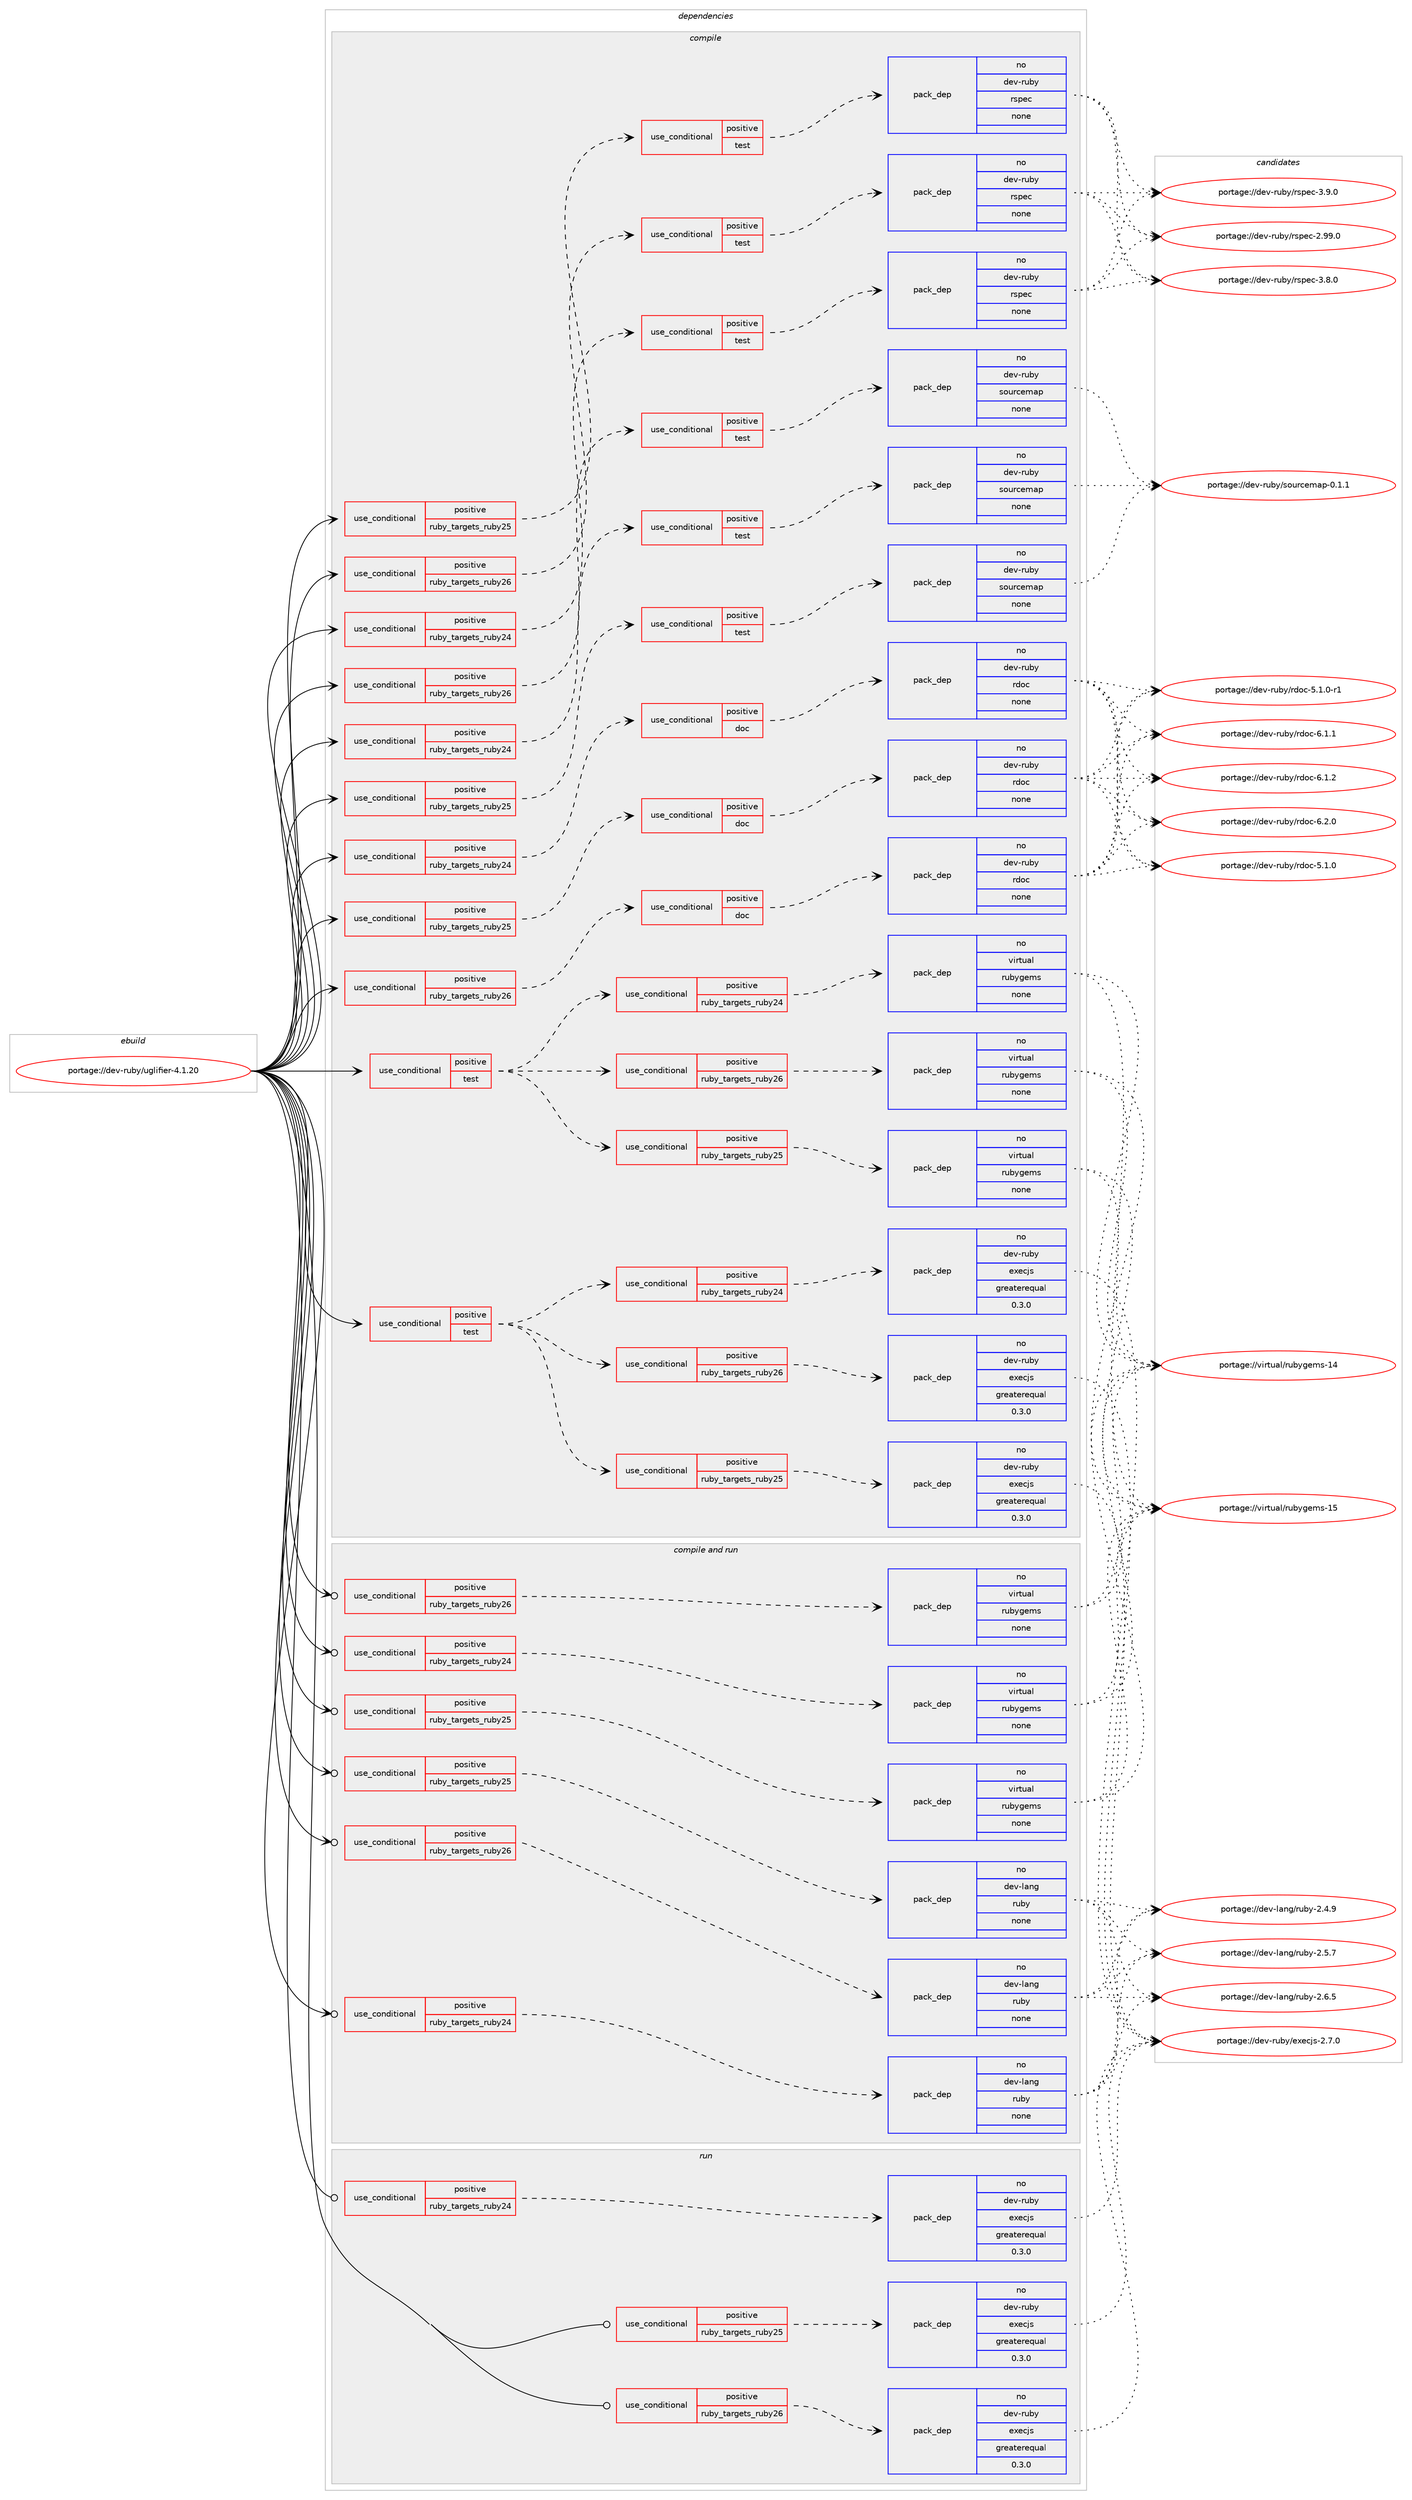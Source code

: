 digraph prolog {

# *************
# Graph options
# *************

newrank=true;
concentrate=true;
compound=true;
graph [rankdir=LR,fontname=Helvetica,fontsize=10,ranksep=1.5];#, ranksep=2.5, nodesep=0.2];
edge  [arrowhead=vee];
node  [fontname=Helvetica,fontsize=10];

# **********
# The ebuild
# **********

subgraph cluster_leftcol {
color=gray;
rank=same;
label=<<i>ebuild</i>>;
id [label="portage://dev-ruby/uglifier-4.1.20", color=red, width=4, href="../dev-ruby/uglifier-4.1.20.svg"];
}

# ****************
# The dependencies
# ****************

subgraph cluster_midcol {
color=gray;
label=<<i>dependencies</i>>;
subgraph cluster_compile {
fillcolor="#eeeeee";
style=filled;
label=<<i>compile</i>>;
subgraph cond69038 {
dependency254813 [label=<<TABLE BORDER="0" CELLBORDER="1" CELLSPACING="0" CELLPADDING="4"><TR><TD ROWSPAN="3" CELLPADDING="10">use_conditional</TD></TR><TR><TD>positive</TD></TR><TR><TD>ruby_targets_ruby24</TD></TR></TABLE>>, shape=none, color=red];
subgraph cond69039 {
dependency254814 [label=<<TABLE BORDER="0" CELLBORDER="1" CELLSPACING="0" CELLPADDING="4"><TR><TD ROWSPAN="3" CELLPADDING="10">use_conditional</TD></TR><TR><TD>positive</TD></TR><TR><TD>doc</TD></TR></TABLE>>, shape=none, color=red];
subgraph pack182212 {
dependency254815 [label=<<TABLE BORDER="0" CELLBORDER="1" CELLSPACING="0" CELLPADDING="4" WIDTH="220"><TR><TD ROWSPAN="6" CELLPADDING="30">pack_dep</TD></TR><TR><TD WIDTH="110">no</TD></TR><TR><TD>dev-ruby</TD></TR><TR><TD>rdoc</TD></TR><TR><TD>none</TD></TR><TR><TD></TD></TR></TABLE>>, shape=none, color=blue];
}
dependency254814:e -> dependency254815:w [weight=20,style="dashed",arrowhead="vee"];
}
dependency254813:e -> dependency254814:w [weight=20,style="dashed",arrowhead="vee"];
}
id:e -> dependency254813:w [weight=20,style="solid",arrowhead="vee"];
subgraph cond69040 {
dependency254816 [label=<<TABLE BORDER="0" CELLBORDER="1" CELLSPACING="0" CELLPADDING="4"><TR><TD ROWSPAN="3" CELLPADDING="10">use_conditional</TD></TR><TR><TD>positive</TD></TR><TR><TD>ruby_targets_ruby24</TD></TR></TABLE>>, shape=none, color=red];
subgraph cond69041 {
dependency254817 [label=<<TABLE BORDER="0" CELLBORDER="1" CELLSPACING="0" CELLPADDING="4"><TR><TD ROWSPAN="3" CELLPADDING="10">use_conditional</TD></TR><TR><TD>positive</TD></TR><TR><TD>test</TD></TR></TABLE>>, shape=none, color=red];
subgraph pack182213 {
dependency254818 [label=<<TABLE BORDER="0" CELLBORDER="1" CELLSPACING="0" CELLPADDING="4" WIDTH="220"><TR><TD ROWSPAN="6" CELLPADDING="30">pack_dep</TD></TR><TR><TD WIDTH="110">no</TD></TR><TR><TD>dev-ruby</TD></TR><TR><TD>rspec</TD></TR><TR><TD>none</TD></TR><TR><TD></TD></TR></TABLE>>, shape=none, color=blue];
}
dependency254817:e -> dependency254818:w [weight=20,style="dashed",arrowhead="vee"];
}
dependency254816:e -> dependency254817:w [weight=20,style="dashed",arrowhead="vee"];
}
id:e -> dependency254816:w [weight=20,style="solid",arrowhead="vee"];
subgraph cond69042 {
dependency254819 [label=<<TABLE BORDER="0" CELLBORDER="1" CELLSPACING="0" CELLPADDING="4"><TR><TD ROWSPAN="3" CELLPADDING="10">use_conditional</TD></TR><TR><TD>positive</TD></TR><TR><TD>ruby_targets_ruby24</TD></TR></TABLE>>, shape=none, color=red];
subgraph cond69043 {
dependency254820 [label=<<TABLE BORDER="0" CELLBORDER="1" CELLSPACING="0" CELLPADDING="4"><TR><TD ROWSPAN="3" CELLPADDING="10">use_conditional</TD></TR><TR><TD>positive</TD></TR><TR><TD>test</TD></TR></TABLE>>, shape=none, color=red];
subgraph pack182214 {
dependency254821 [label=<<TABLE BORDER="0" CELLBORDER="1" CELLSPACING="0" CELLPADDING="4" WIDTH="220"><TR><TD ROWSPAN="6" CELLPADDING="30">pack_dep</TD></TR><TR><TD WIDTH="110">no</TD></TR><TR><TD>dev-ruby</TD></TR><TR><TD>sourcemap</TD></TR><TR><TD>none</TD></TR><TR><TD></TD></TR></TABLE>>, shape=none, color=blue];
}
dependency254820:e -> dependency254821:w [weight=20,style="dashed",arrowhead="vee"];
}
dependency254819:e -> dependency254820:w [weight=20,style="dashed",arrowhead="vee"];
}
id:e -> dependency254819:w [weight=20,style="solid",arrowhead="vee"];
subgraph cond69044 {
dependency254822 [label=<<TABLE BORDER="0" CELLBORDER="1" CELLSPACING="0" CELLPADDING="4"><TR><TD ROWSPAN="3" CELLPADDING="10">use_conditional</TD></TR><TR><TD>positive</TD></TR><TR><TD>ruby_targets_ruby25</TD></TR></TABLE>>, shape=none, color=red];
subgraph cond69045 {
dependency254823 [label=<<TABLE BORDER="0" CELLBORDER="1" CELLSPACING="0" CELLPADDING="4"><TR><TD ROWSPAN="3" CELLPADDING="10">use_conditional</TD></TR><TR><TD>positive</TD></TR><TR><TD>doc</TD></TR></TABLE>>, shape=none, color=red];
subgraph pack182215 {
dependency254824 [label=<<TABLE BORDER="0" CELLBORDER="1" CELLSPACING="0" CELLPADDING="4" WIDTH="220"><TR><TD ROWSPAN="6" CELLPADDING="30">pack_dep</TD></TR><TR><TD WIDTH="110">no</TD></TR><TR><TD>dev-ruby</TD></TR><TR><TD>rdoc</TD></TR><TR><TD>none</TD></TR><TR><TD></TD></TR></TABLE>>, shape=none, color=blue];
}
dependency254823:e -> dependency254824:w [weight=20,style="dashed",arrowhead="vee"];
}
dependency254822:e -> dependency254823:w [weight=20,style="dashed",arrowhead="vee"];
}
id:e -> dependency254822:w [weight=20,style="solid",arrowhead="vee"];
subgraph cond69046 {
dependency254825 [label=<<TABLE BORDER="0" CELLBORDER="1" CELLSPACING="0" CELLPADDING="4"><TR><TD ROWSPAN="3" CELLPADDING="10">use_conditional</TD></TR><TR><TD>positive</TD></TR><TR><TD>ruby_targets_ruby25</TD></TR></TABLE>>, shape=none, color=red];
subgraph cond69047 {
dependency254826 [label=<<TABLE BORDER="0" CELLBORDER="1" CELLSPACING="0" CELLPADDING="4"><TR><TD ROWSPAN="3" CELLPADDING="10">use_conditional</TD></TR><TR><TD>positive</TD></TR><TR><TD>test</TD></TR></TABLE>>, shape=none, color=red];
subgraph pack182216 {
dependency254827 [label=<<TABLE BORDER="0" CELLBORDER="1" CELLSPACING="0" CELLPADDING="4" WIDTH="220"><TR><TD ROWSPAN="6" CELLPADDING="30">pack_dep</TD></TR><TR><TD WIDTH="110">no</TD></TR><TR><TD>dev-ruby</TD></TR><TR><TD>rspec</TD></TR><TR><TD>none</TD></TR><TR><TD></TD></TR></TABLE>>, shape=none, color=blue];
}
dependency254826:e -> dependency254827:w [weight=20,style="dashed",arrowhead="vee"];
}
dependency254825:e -> dependency254826:w [weight=20,style="dashed",arrowhead="vee"];
}
id:e -> dependency254825:w [weight=20,style="solid",arrowhead="vee"];
subgraph cond69048 {
dependency254828 [label=<<TABLE BORDER="0" CELLBORDER="1" CELLSPACING="0" CELLPADDING="4"><TR><TD ROWSPAN="3" CELLPADDING="10">use_conditional</TD></TR><TR><TD>positive</TD></TR><TR><TD>ruby_targets_ruby25</TD></TR></TABLE>>, shape=none, color=red];
subgraph cond69049 {
dependency254829 [label=<<TABLE BORDER="0" CELLBORDER="1" CELLSPACING="0" CELLPADDING="4"><TR><TD ROWSPAN="3" CELLPADDING="10">use_conditional</TD></TR><TR><TD>positive</TD></TR><TR><TD>test</TD></TR></TABLE>>, shape=none, color=red];
subgraph pack182217 {
dependency254830 [label=<<TABLE BORDER="0" CELLBORDER="1" CELLSPACING="0" CELLPADDING="4" WIDTH="220"><TR><TD ROWSPAN="6" CELLPADDING="30">pack_dep</TD></TR><TR><TD WIDTH="110">no</TD></TR><TR><TD>dev-ruby</TD></TR><TR><TD>sourcemap</TD></TR><TR><TD>none</TD></TR><TR><TD></TD></TR></TABLE>>, shape=none, color=blue];
}
dependency254829:e -> dependency254830:w [weight=20,style="dashed",arrowhead="vee"];
}
dependency254828:e -> dependency254829:w [weight=20,style="dashed",arrowhead="vee"];
}
id:e -> dependency254828:w [weight=20,style="solid",arrowhead="vee"];
subgraph cond69050 {
dependency254831 [label=<<TABLE BORDER="0" CELLBORDER="1" CELLSPACING="0" CELLPADDING="4"><TR><TD ROWSPAN="3" CELLPADDING="10">use_conditional</TD></TR><TR><TD>positive</TD></TR><TR><TD>ruby_targets_ruby26</TD></TR></TABLE>>, shape=none, color=red];
subgraph cond69051 {
dependency254832 [label=<<TABLE BORDER="0" CELLBORDER="1" CELLSPACING="0" CELLPADDING="4"><TR><TD ROWSPAN="3" CELLPADDING="10">use_conditional</TD></TR><TR><TD>positive</TD></TR><TR><TD>doc</TD></TR></TABLE>>, shape=none, color=red];
subgraph pack182218 {
dependency254833 [label=<<TABLE BORDER="0" CELLBORDER="1" CELLSPACING="0" CELLPADDING="4" WIDTH="220"><TR><TD ROWSPAN="6" CELLPADDING="30">pack_dep</TD></TR><TR><TD WIDTH="110">no</TD></TR><TR><TD>dev-ruby</TD></TR><TR><TD>rdoc</TD></TR><TR><TD>none</TD></TR><TR><TD></TD></TR></TABLE>>, shape=none, color=blue];
}
dependency254832:e -> dependency254833:w [weight=20,style="dashed",arrowhead="vee"];
}
dependency254831:e -> dependency254832:w [weight=20,style="dashed",arrowhead="vee"];
}
id:e -> dependency254831:w [weight=20,style="solid",arrowhead="vee"];
subgraph cond69052 {
dependency254834 [label=<<TABLE BORDER="0" CELLBORDER="1" CELLSPACING="0" CELLPADDING="4"><TR><TD ROWSPAN="3" CELLPADDING="10">use_conditional</TD></TR><TR><TD>positive</TD></TR><TR><TD>ruby_targets_ruby26</TD></TR></TABLE>>, shape=none, color=red];
subgraph cond69053 {
dependency254835 [label=<<TABLE BORDER="0" CELLBORDER="1" CELLSPACING="0" CELLPADDING="4"><TR><TD ROWSPAN="3" CELLPADDING="10">use_conditional</TD></TR><TR><TD>positive</TD></TR><TR><TD>test</TD></TR></TABLE>>, shape=none, color=red];
subgraph pack182219 {
dependency254836 [label=<<TABLE BORDER="0" CELLBORDER="1" CELLSPACING="0" CELLPADDING="4" WIDTH="220"><TR><TD ROWSPAN="6" CELLPADDING="30">pack_dep</TD></TR><TR><TD WIDTH="110">no</TD></TR><TR><TD>dev-ruby</TD></TR><TR><TD>rspec</TD></TR><TR><TD>none</TD></TR><TR><TD></TD></TR></TABLE>>, shape=none, color=blue];
}
dependency254835:e -> dependency254836:w [weight=20,style="dashed",arrowhead="vee"];
}
dependency254834:e -> dependency254835:w [weight=20,style="dashed",arrowhead="vee"];
}
id:e -> dependency254834:w [weight=20,style="solid",arrowhead="vee"];
subgraph cond69054 {
dependency254837 [label=<<TABLE BORDER="0" CELLBORDER="1" CELLSPACING="0" CELLPADDING="4"><TR><TD ROWSPAN="3" CELLPADDING="10">use_conditional</TD></TR><TR><TD>positive</TD></TR><TR><TD>ruby_targets_ruby26</TD></TR></TABLE>>, shape=none, color=red];
subgraph cond69055 {
dependency254838 [label=<<TABLE BORDER="0" CELLBORDER="1" CELLSPACING="0" CELLPADDING="4"><TR><TD ROWSPAN="3" CELLPADDING="10">use_conditional</TD></TR><TR><TD>positive</TD></TR><TR><TD>test</TD></TR></TABLE>>, shape=none, color=red];
subgraph pack182220 {
dependency254839 [label=<<TABLE BORDER="0" CELLBORDER="1" CELLSPACING="0" CELLPADDING="4" WIDTH="220"><TR><TD ROWSPAN="6" CELLPADDING="30">pack_dep</TD></TR><TR><TD WIDTH="110">no</TD></TR><TR><TD>dev-ruby</TD></TR><TR><TD>sourcemap</TD></TR><TR><TD>none</TD></TR><TR><TD></TD></TR></TABLE>>, shape=none, color=blue];
}
dependency254838:e -> dependency254839:w [weight=20,style="dashed",arrowhead="vee"];
}
dependency254837:e -> dependency254838:w [weight=20,style="dashed",arrowhead="vee"];
}
id:e -> dependency254837:w [weight=20,style="solid",arrowhead="vee"];
subgraph cond69056 {
dependency254840 [label=<<TABLE BORDER="0" CELLBORDER="1" CELLSPACING="0" CELLPADDING="4"><TR><TD ROWSPAN="3" CELLPADDING="10">use_conditional</TD></TR><TR><TD>positive</TD></TR><TR><TD>test</TD></TR></TABLE>>, shape=none, color=red];
subgraph cond69057 {
dependency254841 [label=<<TABLE BORDER="0" CELLBORDER="1" CELLSPACING="0" CELLPADDING="4"><TR><TD ROWSPAN="3" CELLPADDING="10">use_conditional</TD></TR><TR><TD>positive</TD></TR><TR><TD>ruby_targets_ruby24</TD></TR></TABLE>>, shape=none, color=red];
subgraph pack182221 {
dependency254842 [label=<<TABLE BORDER="0" CELLBORDER="1" CELLSPACING="0" CELLPADDING="4" WIDTH="220"><TR><TD ROWSPAN="6" CELLPADDING="30">pack_dep</TD></TR><TR><TD WIDTH="110">no</TD></TR><TR><TD>dev-ruby</TD></TR><TR><TD>execjs</TD></TR><TR><TD>greaterequal</TD></TR><TR><TD>0.3.0</TD></TR></TABLE>>, shape=none, color=blue];
}
dependency254841:e -> dependency254842:w [weight=20,style="dashed",arrowhead="vee"];
}
dependency254840:e -> dependency254841:w [weight=20,style="dashed",arrowhead="vee"];
subgraph cond69058 {
dependency254843 [label=<<TABLE BORDER="0" CELLBORDER="1" CELLSPACING="0" CELLPADDING="4"><TR><TD ROWSPAN="3" CELLPADDING="10">use_conditional</TD></TR><TR><TD>positive</TD></TR><TR><TD>ruby_targets_ruby25</TD></TR></TABLE>>, shape=none, color=red];
subgraph pack182222 {
dependency254844 [label=<<TABLE BORDER="0" CELLBORDER="1" CELLSPACING="0" CELLPADDING="4" WIDTH="220"><TR><TD ROWSPAN="6" CELLPADDING="30">pack_dep</TD></TR><TR><TD WIDTH="110">no</TD></TR><TR><TD>dev-ruby</TD></TR><TR><TD>execjs</TD></TR><TR><TD>greaterequal</TD></TR><TR><TD>0.3.0</TD></TR></TABLE>>, shape=none, color=blue];
}
dependency254843:e -> dependency254844:w [weight=20,style="dashed",arrowhead="vee"];
}
dependency254840:e -> dependency254843:w [weight=20,style="dashed",arrowhead="vee"];
subgraph cond69059 {
dependency254845 [label=<<TABLE BORDER="0" CELLBORDER="1" CELLSPACING="0" CELLPADDING="4"><TR><TD ROWSPAN="3" CELLPADDING="10">use_conditional</TD></TR><TR><TD>positive</TD></TR><TR><TD>ruby_targets_ruby26</TD></TR></TABLE>>, shape=none, color=red];
subgraph pack182223 {
dependency254846 [label=<<TABLE BORDER="0" CELLBORDER="1" CELLSPACING="0" CELLPADDING="4" WIDTH="220"><TR><TD ROWSPAN="6" CELLPADDING="30">pack_dep</TD></TR><TR><TD WIDTH="110">no</TD></TR><TR><TD>dev-ruby</TD></TR><TR><TD>execjs</TD></TR><TR><TD>greaterequal</TD></TR><TR><TD>0.3.0</TD></TR></TABLE>>, shape=none, color=blue];
}
dependency254845:e -> dependency254846:w [weight=20,style="dashed",arrowhead="vee"];
}
dependency254840:e -> dependency254845:w [weight=20,style="dashed",arrowhead="vee"];
}
id:e -> dependency254840:w [weight=20,style="solid",arrowhead="vee"];
subgraph cond69060 {
dependency254847 [label=<<TABLE BORDER="0" CELLBORDER="1" CELLSPACING="0" CELLPADDING="4"><TR><TD ROWSPAN="3" CELLPADDING="10">use_conditional</TD></TR><TR><TD>positive</TD></TR><TR><TD>test</TD></TR></TABLE>>, shape=none, color=red];
subgraph cond69061 {
dependency254848 [label=<<TABLE BORDER="0" CELLBORDER="1" CELLSPACING="0" CELLPADDING="4"><TR><TD ROWSPAN="3" CELLPADDING="10">use_conditional</TD></TR><TR><TD>positive</TD></TR><TR><TD>ruby_targets_ruby24</TD></TR></TABLE>>, shape=none, color=red];
subgraph pack182224 {
dependency254849 [label=<<TABLE BORDER="0" CELLBORDER="1" CELLSPACING="0" CELLPADDING="4" WIDTH="220"><TR><TD ROWSPAN="6" CELLPADDING="30">pack_dep</TD></TR><TR><TD WIDTH="110">no</TD></TR><TR><TD>virtual</TD></TR><TR><TD>rubygems</TD></TR><TR><TD>none</TD></TR><TR><TD></TD></TR></TABLE>>, shape=none, color=blue];
}
dependency254848:e -> dependency254849:w [weight=20,style="dashed",arrowhead="vee"];
}
dependency254847:e -> dependency254848:w [weight=20,style="dashed",arrowhead="vee"];
subgraph cond69062 {
dependency254850 [label=<<TABLE BORDER="0" CELLBORDER="1" CELLSPACING="0" CELLPADDING="4"><TR><TD ROWSPAN="3" CELLPADDING="10">use_conditional</TD></TR><TR><TD>positive</TD></TR><TR><TD>ruby_targets_ruby25</TD></TR></TABLE>>, shape=none, color=red];
subgraph pack182225 {
dependency254851 [label=<<TABLE BORDER="0" CELLBORDER="1" CELLSPACING="0" CELLPADDING="4" WIDTH="220"><TR><TD ROWSPAN="6" CELLPADDING="30">pack_dep</TD></TR><TR><TD WIDTH="110">no</TD></TR><TR><TD>virtual</TD></TR><TR><TD>rubygems</TD></TR><TR><TD>none</TD></TR><TR><TD></TD></TR></TABLE>>, shape=none, color=blue];
}
dependency254850:e -> dependency254851:w [weight=20,style="dashed",arrowhead="vee"];
}
dependency254847:e -> dependency254850:w [weight=20,style="dashed",arrowhead="vee"];
subgraph cond69063 {
dependency254852 [label=<<TABLE BORDER="0" CELLBORDER="1" CELLSPACING="0" CELLPADDING="4"><TR><TD ROWSPAN="3" CELLPADDING="10">use_conditional</TD></TR><TR><TD>positive</TD></TR><TR><TD>ruby_targets_ruby26</TD></TR></TABLE>>, shape=none, color=red];
subgraph pack182226 {
dependency254853 [label=<<TABLE BORDER="0" CELLBORDER="1" CELLSPACING="0" CELLPADDING="4" WIDTH="220"><TR><TD ROWSPAN="6" CELLPADDING="30">pack_dep</TD></TR><TR><TD WIDTH="110">no</TD></TR><TR><TD>virtual</TD></TR><TR><TD>rubygems</TD></TR><TR><TD>none</TD></TR><TR><TD></TD></TR></TABLE>>, shape=none, color=blue];
}
dependency254852:e -> dependency254853:w [weight=20,style="dashed",arrowhead="vee"];
}
dependency254847:e -> dependency254852:w [weight=20,style="dashed",arrowhead="vee"];
}
id:e -> dependency254847:w [weight=20,style="solid",arrowhead="vee"];
}
subgraph cluster_compileandrun {
fillcolor="#eeeeee";
style=filled;
label=<<i>compile and run</i>>;
subgraph cond69064 {
dependency254854 [label=<<TABLE BORDER="0" CELLBORDER="1" CELLSPACING="0" CELLPADDING="4"><TR><TD ROWSPAN="3" CELLPADDING="10">use_conditional</TD></TR><TR><TD>positive</TD></TR><TR><TD>ruby_targets_ruby24</TD></TR></TABLE>>, shape=none, color=red];
subgraph pack182227 {
dependency254855 [label=<<TABLE BORDER="0" CELLBORDER="1" CELLSPACING="0" CELLPADDING="4" WIDTH="220"><TR><TD ROWSPAN="6" CELLPADDING="30">pack_dep</TD></TR><TR><TD WIDTH="110">no</TD></TR><TR><TD>dev-lang</TD></TR><TR><TD>ruby</TD></TR><TR><TD>none</TD></TR><TR><TD></TD></TR></TABLE>>, shape=none, color=blue];
}
dependency254854:e -> dependency254855:w [weight=20,style="dashed",arrowhead="vee"];
}
id:e -> dependency254854:w [weight=20,style="solid",arrowhead="odotvee"];
subgraph cond69065 {
dependency254856 [label=<<TABLE BORDER="0" CELLBORDER="1" CELLSPACING="0" CELLPADDING="4"><TR><TD ROWSPAN="3" CELLPADDING="10">use_conditional</TD></TR><TR><TD>positive</TD></TR><TR><TD>ruby_targets_ruby24</TD></TR></TABLE>>, shape=none, color=red];
subgraph pack182228 {
dependency254857 [label=<<TABLE BORDER="0" CELLBORDER="1" CELLSPACING="0" CELLPADDING="4" WIDTH="220"><TR><TD ROWSPAN="6" CELLPADDING="30">pack_dep</TD></TR><TR><TD WIDTH="110">no</TD></TR><TR><TD>virtual</TD></TR><TR><TD>rubygems</TD></TR><TR><TD>none</TD></TR><TR><TD></TD></TR></TABLE>>, shape=none, color=blue];
}
dependency254856:e -> dependency254857:w [weight=20,style="dashed",arrowhead="vee"];
}
id:e -> dependency254856:w [weight=20,style="solid",arrowhead="odotvee"];
subgraph cond69066 {
dependency254858 [label=<<TABLE BORDER="0" CELLBORDER="1" CELLSPACING="0" CELLPADDING="4"><TR><TD ROWSPAN="3" CELLPADDING="10">use_conditional</TD></TR><TR><TD>positive</TD></TR><TR><TD>ruby_targets_ruby25</TD></TR></TABLE>>, shape=none, color=red];
subgraph pack182229 {
dependency254859 [label=<<TABLE BORDER="0" CELLBORDER="1" CELLSPACING="0" CELLPADDING="4" WIDTH="220"><TR><TD ROWSPAN="6" CELLPADDING="30">pack_dep</TD></TR><TR><TD WIDTH="110">no</TD></TR><TR><TD>dev-lang</TD></TR><TR><TD>ruby</TD></TR><TR><TD>none</TD></TR><TR><TD></TD></TR></TABLE>>, shape=none, color=blue];
}
dependency254858:e -> dependency254859:w [weight=20,style="dashed",arrowhead="vee"];
}
id:e -> dependency254858:w [weight=20,style="solid",arrowhead="odotvee"];
subgraph cond69067 {
dependency254860 [label=<<TABLE BORDER="0" CELLBORDER="1" CELLSPACING="0" CELLPADDING="4"><TR><TD ROWSPAN="3" CELLPADDING="10">use_conditional</TD></TR><TR><TD>positive</TD></TR><TR><TD>ruby_targets_ruby25</TD></TR></TABLE>>, shape=none, color=red];
subgraph pack182230 {
dependency254861 [label=<<TABLE BORDER="0" CELLBORDER="1" CELLSPACING="0" CELLPADDING="4" WIDTH="220"><TR><TD ROWSPAN="6" CELLPADDING="30">pack_dep</TD></TR><TR><TD WIDTH="110">no</TD></TR><TR><TD>virtual</TD></TR><TR><TD>rubygems</TD></TR><TR><TD>none</TD></TR><TR><TD></TD></TR></TABLE>>, shape=none, color=blue];
}
dependency254860:e -> dependency254861:w [weight=20,style="dashed",arrowhead="vee"];
}
id:e -> dependency254860:w [weight=20,style="solid",arrowhead="odotvee"];
subgraph cond69068 {
dependency254862 [label=<<TABLE BORDER="0" CELLBORDER="1" CELLSPACING="0" CELLPADDING="4"><TR><TD ROWSPAN="3" CELLPADDING="10">use_conditional</TD></TR><TR><TD>positive</TD></TR><TR><TD>ruby_targets_ruby26</TD></TR></TABLE>>, shape=none, color=red];
subgraph pack182231 {
dependency254863 [label=<<TABLE BORDER="0" CELLBORDER="1" CELLSPACING="0" CELLPADDING="4" WIDTH="220"><TR><TD ROWSPAN="6" CELLPADDING="30">pack_dep</TD></TR><TR><TD WIDTH="110">no</TD></TR><TR><TD>dev-lang</TD></TR><TR><TD>ruby</TD></TR><TR><TD>none</TD></TR><TR><TD></TD></TR></TABLE>>, shape=none, color=blue];
}
dependency254862:e -> dependency254863:w [weight=20,style="dashed",arrowhead="vee"];
}
id:e -> dependency254862:w [weight=20,style="solid",arrowhead="odotvee"];
subgraph cond69069 {
dependency254864 [label=<<TABLE BORDER="0" CELLBORDER="1" CELLSPACING="0" CELLPADDING="4"><TR><TD ROWSPAN="3" CELLPADDING="10">use_conditional</TD></TR><TR><TD>positive</TD></TR><TR><TD>ruby_targets_ruby26</TD></TR></TABLE>>, shape=none, color=red];
subgraph pack182232 {
dependency254865 [label=<<TABLE BORDER="0" CELLBORDER="1" CELLSPACING="0" CELLPADDING="4" WIDTH="220"><TR><TD ROWSPAN="6" CELLPADDING="30">pack_dep</TD></TR><TR><TD WIDTH="110">no</TD></TR><TR><TD>virtual</TD></TR><TR><TD>rubygems</TD></TR><TR><TD>none</TD></TR><TR><TD></TD></TR></TABLE>>, shape=none, color=blue];
}
dependency254864:e -> dependency254865:w [weight=20,style="dashed",arrowhead="vee"];
}
id:e -> dependency254864:w [weight=20,style="solid",arrowhead="odotvee"];
}
subgraph cluster_run {
fillcolor="#eeeeee";
style=filled;
label=<<i>run</i>>;
subgraph cond69070 {
dependency254866 [label=<<TABLE BORDER="0" CELLBORDER="1" CELLSPACING="0" CELLPADDING="4"><TR><TD ROWSPAN="3" CELLPADDING="10">use_conditional</TD></TR><TR><TD>positive</TD></TR><TR><TD>ruby_targets_ruby24</TD></TR></TABLE>>, shape=none, color=red];
subgraph pack182233 {
dependency254867 [label=<<TABLE BORDER="0" CELLBORDER="1" CELLSPACING="0" CELLPADDING="4" WIDTH="220"><TR><TD ROWSPAN="6" CELLPADDING="30">pack_dep</TD></TR><TR><TD WIDTH="110">no</TD></TR><TR><TD>dev-ruby</TD></TR><TR><TD>execjs</TD></TR><TR><TD>greaterequal</TD></TR><TR><TD>0.3.0</TD></TR></TABLE>>, shape=none, color=blue];
}
dependency254866:e -> dependency254867:w [weight=20,style="dashed",arrowhead="vee"];
}
id:e -> dependency254866:w [weight=20,style="solid",arrowhead="odot"];
subgraph cond69071 {
dependency254868 [label=<<TABLE BORDER="0" CELLBORDER="1" CELLSPACING="0" CELLPADDING="4"><TR><TD ROWSPAN="3" CELLPADDING="10">use_conditional</TD></TR><TR><TD>positive</TD></TR><TR><TD>ruby_targets_ruby25</TD></TR></TABLE>>, shape=none, color=red];
subgraph pack182234 {
dependency254869 [label=<<TABLE BORDER="0" CELLBORDER="1" CELLSPACING="0" CELLPADDING="4" WIDTH="220"><TR><TD ROWSPAN="6" CELLPADDING="30">pack_dep</TD></TR><TR><TD WIDTH="110">no</TD></TR><TR><TD>dev-ruby</TD></TR><TR><TD>execjs</TD></TR><TR><TD>greaterequal</TD></TR><TR><TD>0.3.0</TD></TR></TABLE>>, shape=none, color=blue];
}
dependency254868:e -> dependency254869:w [weight=20,style="dashed",arrowhead="vee"];
}
id:e -> dependency254868:w [weight=20,style="solid",arrowhead="odot"];
subgraph cond69072 {
dependency254870 [label=<<TABLE BORDER="0" CELLBORDER="1" CELLSPACING="0" CELLPADDING="4"><TR><TD ROWSPAN="3" CELLPADDING="10">use_conditional</TD></TR><TR><TD>positive</TD></TR><TR><TD>ruby_targets_ruby26</TD></TR></TABLE>>, shape=none, color=red];
subgraph pack182235 {
dependency254871 [label=<<TABLE BORDER="0" CELLBORDER="1" CELLSPACING="0" CELLPADDING="4" WIDTH="220"><TR><TD ROWSPAN="6" CELLPADDING="30">pack_dep</TD></TR><TR><TD WIDTH="110">no</TD></TR><TR><TD>dev-ruby</TD></TR><TR><TD>execjs</TD></TR><TR><TD>greaterequal</TD></TR><TR><TD>0.3.0</TD></TR></TABLE>>, shape=none, color=blue];
}
dependency254870:e -> dependency254871:w [weight=20,style="dashed",arrowhead="vee"];
}
id:e -> dependency254870:w [weight=20,style="solid",arrowhead="odot"];
}
}

# **************
# The candidates
# **************

subgraph cluster_choices {
rank=same;
color=gray;
label=<<i>candidates</i>>;

subgraph choice182212 {
color=black;
nodesep=1;
choiceportage10010111845114117981214711410011199455346494648 [label="portage://dev-ruby/rdoc-5.1.0", color=red, width=4,href="../dev-ruby/rdoc-5.1.0.svg"];
choiceportage100101118451141179812147114100111994553464946484511449 [label="portage://dev-ruby/rdoc-5.1.0-r1", color=red, width=4,href="../dev-ruby/rdoc-5.1.0-r1.svg"];
choiceportage10010111845114117981214711410011199455446494649 [label="portage://dev-ruby/rdoc-6.1.1", color=red, width=4,href="../dev-ruby/rdoc-6.1.1.svg"];
choiceportage10010111845114117981214711410011199455446494650 [label="portage://dev-ruby/rdoc-6.1.2", color=red, width=4,href="../dev-ruby/rdoc-6.1.2.svg"];
choiceportage10010111845114117981214711410011199455446504648 [label="portage://dev-ruby/rdoc-6.2.0", color=red, width=4,href="../dev-ruby/rdoc-6.2.0.svg"];
dependency254815:e -> choiceportage10010111845114117981214711410011199455346494648:w [style=dotted,weight="100"];
dependency254815:e -> choiceportage100101118451141179812147114100111994553464946484511449:w [style=dotted,weight="100"];
dependency254815:e -> choiceportage10010111845114117981214711410011199455446494649:w [style=dotted,weight="100"];
dependency254815:e -> choiceportage10010111845114117981214711410011199455446494650:w [style=dotted,weight="100"];
dependency254815:e -> choiceportage10010111845114117981214711410011199455446504648:w [style=dotted,weight="100"];
}
subgraph choice182213 {
color=black;
nodesep=1;
choiceportage1001011184511411798121471141151121019945504657574648 [label="portage://dev-ruby/rspec-2.99.0", color=red, width=4,href="../dev-ruby/rspec-2.99.0.svg"];
choiceportage10010111845114117981214711411511210199455146564648 [label="portage://dev-ruby/rspec-3.8.0", color=red, width=4,href="../dev-ruby/rspec-3.8.0.svg"];
choiceportage10010111845114117981214711411511210199455146574648 [label="portage://dev-ruby/rspec-3.9.0", color=red, width=4,href="../dev-ruby/rspec-3.9.0.svg"];
dependency254818:e -> choiceportage1001011184511411798121471141151121019945504657574648:w [style=dotted,weight="100"];
dependency254818:e -> choiceportage10010111845114117981214711411511210199455146564648:w [style=dotted,weight="100"];
dependency254818:e -> choiceportage10010111845114117981214711411511210199455146574648:w [style=dotted,weight="100"];
}
subgraph choice182214 {
color=black;
nodesep=1;
choiceportage1001011184511411798121471151111171149910110997112454846494649 [label="portage://dev-ruby/sourcemap-0.1.1", color=red, width=4,href="../dev-ruby/sourcemap-0.1.1.svg"];
dependency254821:e -> choiceportage1001011184511411798121471151111171149910110997112454846494649:w [style=dotted,weight="100"];
}
subgraph choice182215 {
color=black;
nodesep=1;
choiceportage10010111845114117981214711410011199455346494648 [label="portage://dev-ruby/rdoc-5.1.0", color=red, width=4,href="../dev-ruby/rdoc-5.1.0.svg"];
choiceportage100101118451141179812147114100111994553464946484511449 [label="portage://dev-ruby/rdoc-5.1.0-r1", color=red, width=4,href="../dev-ruby/rdoc-5.1.0-r1.svg"];
choiceportage10010111845114117981214711410011199455446494649 [label="portage://dev-ruby/rdoc-6.1.1", color=red, width=4,href="../dev-ruby/rdoc-6.1.1.svg"];
choiceportage10010111845114117981214711410011199455446494650 [label="portage://dev-ruby/rdoc-6.1.2", color=red, width=4,href="../dev-ruby/rdoc-6.1.2.svg"];
choiceportage10010111845114117981214711410011199455446504648 [label="portage://dev-ruby/rdoc-6.2.0", color=red, width=4,href="../dev-ruby/rdoc-6.2.0.svg"];
dependency254824:e -> choiceportage10010111845114117981214711410011199455346494648:w [style=dotted,weight="100"];
dependency254824:e -> choiceportage100101118451141179812147114100111994553464946484511449:w [style=dotted,weight="100"];
dependency254824:e -> choiceportage10010111845114117981214711410011199455446494649:w [style=dotted,weight="100"];
dependency254824:e -> choiceportage10010111845114117981214711410011199455446494650:w [style=dotted,weight="100"];
dependency254824:e -> choiceportage10010111845114117981214711410011199455446504648:w [style=dotted,weight="100"];
}
subgraph choice182216 {
color=black;
nodesep=1;
choiceportage1001011184511411798121471141151121019945504657574648 [label="portage://dev-ruby/rspec-2.99.0", color=red, width=4,href="../dev-ruby/rspec-2.99.0.svg"];
choiceportage10010111845114117981214711411511210199455146564648 [label="portage://dev-ruby/rspec-3.8.0", color=red, width=4,href="../dev-ruby/rspec-3.8.0.svg"];
choiceportage10010111845114117981214711411511210199455146574648 [label="portage://dev-ruby/rspec-3.9.0", color=red, width=4,href="../dev-ruby/rspec-3.9.0.svg"];
dependency254827:e -> choiceportage1001011184511411798121471141151121019945504657574648:w [style=dotted,weight="100"];
dependency254827:e -> choiceportage10010111845114117981214711411511210199455146564648:w [style=dotted,weight="100"];
dependency254827:e -> choiceportage10010111845114117981214711411511210199455146574648:w [style=dotted,weight="100"];
}
subgraph choice182217 {
color=black;
nodesep=1;
choiceportage1001011184511411798121471151111171149910110997112454846494649 [label="portage://dev-ruby/sourcemap-0.1.1", color=red, width=4,href="../dev-ruby/sourcemap-0.1.1.svg"];
dependency254830:e -> choiceportage1001011184511411798121471151111171149910110997112454846494649:w [style=dotted,weight="100"];
}
subgraph choice182218 {
color=black;
nodesep=1;
choiceportage10010111845114117981214711410011199455346494648 [label="portage://dev-ruby/rdoc-5.1.0", color=red, width=4,href="../dev-ruby/rdoc-5.1.0.svg"];
choiceportage100101118451141179812147114100111994553464946484511449 [label="portage://dev-ruby/rdoc-5.1.0-r1", color=red, width=4,href="../dev-ruby/rdoc-5.1.0-r1.svg"];
choiceportage10010111845114117981214711410011199455446494649 [label="portage://dev-ruby/rdoc-6.1.1", color=red, width=4,href="../dev-ruby/rdoc-6.1.1.svg"];
choiceportage10010111845114117981214711410011199455446494650 [label="portage://dev-ruby/rdoc-6.1.2", color=red, width=4,href="../dev-ruby/rdoc-6.1.2.svg"];
choiceportage10010111845114117981214711410011199455446504648 [label="portage://dev-ruby/rdoc-6.2.0", color=red, width=4,href="../dev-ruby/rdoc-6.2.0.svg"];
dependency254833:e -> choiceportage10010111845114117981214711410011199455346494648:w [style=dotted,weight="100"];
dependency254833:e -> choiceportage100101118451141179812147114100111994553464946484511449:w [style=dotted,weight="100"];
dependency254833:e -> choiceportage10010111845114117981214711410011199455446494649:w [style=dotted,weight="100"];
dependency254833:e -> choiceportage10010111845114117981214711410011199455446494650:w [style=dotted,weight="100"];
dependency254833:e -> choiceportage10010111845114117981214711410011199455446504648:w [style=dotted,weight="100"];
}
subgraph choice182219 {
color=black;
nodesep=1;
choiceportage1001011184511411798121471141151121019945504657574648 [label="portage://dev-ruby/rspec-2.99.0", color=red, width=4,href="../dev-ruby/rspec-2.99.0.svg"];
choiceportage10010111845114117981214711411511210199455146564648 [label="portage://dev-ruby/rspec-3.8.0", color=red, width=4,href="../dev-ruby/rspec-3.8.0.svg"];
choiceportage10010111845114117981214711411511210199455146574648 [label="portage://dev-ruby/rspec-3.9.0", color=red, width=4,href="../dev-ruby/rspec-3.9.0.svg"];
dependency254836:e -> choiceportage1001011184511411798121471141151121019945504657574648:w [style=dotted,weight="100"];
dependency254836:e -> choiceportage10010111845114117981214711411511210199455146564648:w [style=dotted,weight="100"];
dependency254836:e -> choiceportage10010111845114117981214711411511210199455146574648:w [style=dotted,weight="100"];
}
subgraph choice182220 {
color=black;
nodesep=1;
choiceportage1001011184511411798121471151111171149910110997112454846494649 [label="portage://dev-ruby/sourcemap-0.1.1", color=red, width=4,href="../dev-ruby/sourcemap-0.1.1.svg"];
dependency254839:e -> choiceportage1001011184511411798121471151111171149910110997112454846494649:w [style=dotted,weight="100"];
}
subgraph choice182221 {
color=black;
nodesep=1;
choiceportage10010111845114117981214710112010199106115455046554648 [label="portage://dev-ruby/execjs-2.7.0", color=red, width=4,href="../dev-ruby/execjs-2.7.0.svg"];
dependency254842:e -> choiceportage10010111845114117981214710112010199106115455046554648:w [style=dotted,weight="100"];
}
subgraph choice182222 {
color=black;
nodesep=1;
choiceportage10010111845114117981214710112010199106115455046554648 [label="portage://dev-ruby/execjs-2.7.0", color=red, width=4,href="../dev-ruby/execjs-2.7.0.svg"];
dependency254844:e -> choiceportage10010111845114117981214710112010199106115455046554648:w [style=dotted,weight="100"];
}
subgraph choice182223 {
color=black;
nodesep=1;
choiceportage10010111845114117981214710112010199106115455046554648 [label="portage://dev-ruby/execjs-2.7.0", color=red, width=4,href="../dev-ruby/execjs-2.7.0.svg"];
dependency254846:e -> choiceportage10010111845114117981214710112010199106115455046554648:w [style=dotted,weight="100"];
}
subgraph choice182224 {
color=black;
nodesep=1;
choiceportage118105114116117971084711411798121103101109115454952 [label="portage://virtual/rubygems-14", color=red, width=4,href="../virtual/rubygems-14.svg"];
choiceportage118105114116117971084711411798121103101109115454953 [label="portage://virtual/rubygems-15", color=red, width=4,href="../virtual/rubygems-15.svg"];
dependency254849:e -> choiceportage118105114116117971084711411798121103101109115454952:w [style=dotted,weight="100"];
dependency254849:e -> choiceportage118105114116117971084711411798121103101109115454953:w [style=dotted,weight="100"];
}
subgraph choice182225 {
color=black;
nodesep=1;
choiceportage118105114116117971084711411798121103101109115454952 [label="portage://virtual/rubygems-14", color=red, width=4,href="../virtual/rubygems-14.svg"];
choiceportage118105114116117971084711411798121103101109115454953 [label="portage://virtual/rubygems-15", color=red, width=4,href="../virtual/rubygems-15.svg"];
dependency254851:e -> choiceportage118105114116117971084711411798121103101109115454952:w [style=dotted,weight="100"];
dependency254851:e -> choiceportage118105114116117971084711411798121103101109115454953:w [style=dotted,weight="100"];
}
subgraph choice182226 {
color=black;
nodesep=1;
choiceportage118105114116117971084711411798121103101109115454952 [label="portage://virtual/rubygems-14", color=red, width=4,href="../virtual/rubygems-14.svg"];
choiceportage118105114116117971084711411798121103101109115454953 [label="portage://virtual/rubygems-15", color=red, width=4,href="../virtual/rubygems-15.svg"];
dependency254853:e -> choiceportage118105114116117971084711411798121103101109115454952:w [style=dotted,weight="100"];
dependency254853:e -> choiceportage118105114116117971084711411798121103101109115454953:w [style=dotted,weight="100"];
}
subgraph choice182227 {
color=black;
nodesep=1;
choiceportage10010111845108971101034711411798121455046524657 [label="portage://dev-lang/ruby-2.4.9", color=red, width=4,href="../dev-lang/ruby-2.4.9.svg"];
choiceportage10010111845108971101034711411798121455046534655 [label="portage://dev-lang/ruby-2.5.7", color=red, width=4,href="../dev-lang/ruby-2.5.7.svg"];
choiceportage10010111845108971101034711411798121455046544653 [label="portage://dev-lang/ruby-2.6.5", color=red, width=4,href="../dev-lang/ruby-2.6.5.svg"];
dependency254855:e -> choiceportage10010111845108971101034711411798121455046524657:w [style=dotted,weight="100"];
dependency254855:e -> choiceportage10010111845108971101034711411798121455046534655:w [style=dotted,weight="100"];
dependency254855:e -> choiceportage10010111845108971101034711411798121455046544653:w [style=dotted,weight="100"];
}
subgraph choice182228 {
color=black;
nodesep=1;
choiceportage118105114116117971084711411798121103101109115454952 [label="portage://virtual/rubygems-14", color=red, width=4,href="../virtual/rubygems-14.svg"];
choiceportage118105114116117971084711411798121103101109115454953 [label="portage://virtual/rubygems-15", color=red, width=4,href="../virtual/rubygems-15.svg"];
dependency254857:e -> choiceportage118105114116117971084711411798121103101109115454952:w [style=dotted,weight="100"];
dependency254857:e -> choiceportage118105114116117971084711411798121103101109115454953:w [style=dotted,weight="100"];
}
subgraph choice182229 {
color=black;
nodesep=1;
choiceportage10010111845108971101034711411798121455046524657 [label="portage://dev-lang/ruby-2.4.9", color=red, width=4,href="../dev-lang/ruby-2.4.9.svg"];
choiceportage10010111845108971101034711411798121455046534655 [label="portage://dev-lang/ruby-2.5.7", color=red, width=4,href="../dev-lang/ruby-2.5.7.svg"];
choiceportage10010111845108971101034711411798121455046544653 [label="portage://dev-lang/ruby-2.6.5", color=red, width=4,href="../dev-lang/ruby-2.6.5.svg"];
dependency254859:e -> choiceportage10010111845108971101034711411798121455046524657:w [style=dotted,weight="100"];
dependency254859:e -> choiceportage10010111845108971101034711411798121455046534655:w [style=dotted,weight="100"];
dependency254859:e -> choiceportage10010111845108971101034711411798121455046544653:w [style=dotted,weight="100"];
}
subgraph choice182230 {
color=black;
nodesep=1;
choiceportage118105114116117971084711411798121103101109115454952 [label="portage://virtual/rubygems-14", color=red, width=4,href="../virtual/rubygems-14.svg"];
choiceportage118105114116117971084711411798121103101109115454953 [label="portage://virtual/rubygems-15", color=red, width=4,href="../virtual/rubygems-15.svg"];
dependency254861:e -> choiceportage118105114116117971084711411798121103101109115454952:w [style=dotted,weight="100"];
dependency254861:e -> choiceportage118105114116117971084711411798121103101109115454953:w [style=dotted,weight="100"];
}
subgraph choice182231 {
color=black;
nodesep=1;
choiceportage10010111845108971101034711411798121455046524657 [label="portage://dev-lang/ruby-2.4.9", color=red, width=4,href="../dev-lang/ruby-2.4.9.svg"];
choiceportage10010111845108971101034711411798121455046534655 [label="portage://dev-lang/ruby-2.5.7", color=red, width=4,href="../dev-lang/ruby-2.5.7.svg"];
choiceportage10010111845108971101034711411798121455046544653 [label="portage://dev-lang/ruby-2.6.5", color=red, width=4,href="../dev-lang/ruby-2.6.5.svg"];
dependency254863:e -> choiceportage10010111845108971101034711411798121455046524657:w [style=dotted,weight="100"];
dependency254863:e -> choiceportage10010111845108971101034711411798121455046534655:w [style=dotted,weight="100"];
dependency254863:e -> choiceportage10010111845108971101034711411798121455046544653:w [style=dotted,weight="100"];
}
subgraph choice182232 {
color=black;
nodesep=1;
choiceportage118105114116117971084711411798121103101109115454952 [label="portage://virtual/rubygems-14", color=red, width=4,href="../virtual/rubygems-14.svg"];
choiceportage118105114116117971084711411798121103101109115454953 [label="portage://virtual/rubygems-15", color=red, width=4,href="../virtual/rubygems-15.svg"];
dependency254865:e -> choiceportage118105114116117971084711411798121103101109115454952:w [style=dotted,weight="100"];
dependency254865:e -> choiceportage118105114116117971084711411798121103101109115454953:w [style=dotted,weight="100"];
}
subgraph choice182233 {
color=black;
nodesep=1;
choiceportage10010111845114117981214710112010199106115455046554648 [label="portage://dev-ruby/execjs-2.7.0", color=red, width=4,href="../dev-ruby/execjs-2.7.0.svg"];
dependency254867:e -> choiceportage10010111845114117981214710112010199106115455046554648:w [style=dotted,weight="100"];
}
subgraph choice182234 {
color=black;
nodesep=1;
choiceportage10010111845114117981214710112010199106115455046554648 [label="portage://dev-ruby/execjs-2.7.0", color=red, width=4,href="../dev-ruby/execjs-2.7.0.svg"];
dependency254869:e -> choiceportage10010111845114117981214710112010199106115455046554648:w [style=dotted,weight="100"];
}
subgraph choice182235 {
color=black;
nodesep=1;
choiceportage10010111845114117981214710112010199106115455046554648 [label="portage://dev-ruby/execjs-2.7.0", color=red, width=4,href="../dev-ruby/execjs-2.7.0.svg"];
dependency254871:e -> choiceportage10010111845114117981214710112010199106115455046554648:w [style=dotted,weight="100"];
}
}

}
